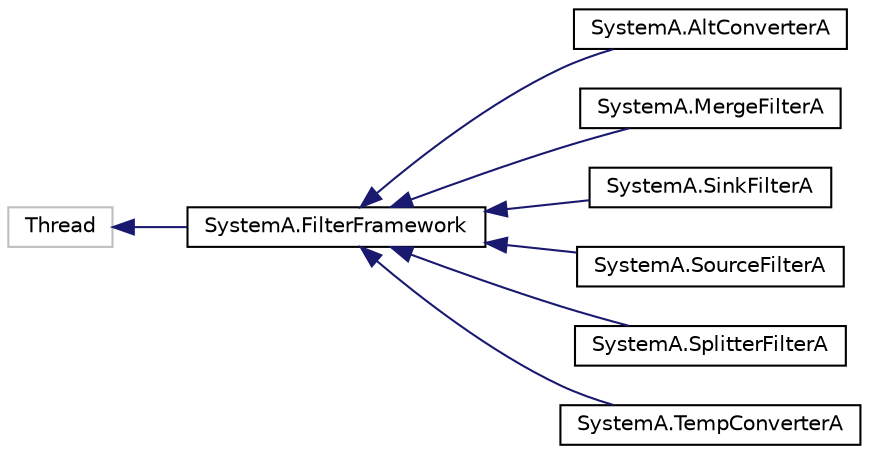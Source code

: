 digraph "Graphical Class Hierarchy"
{
  edge [fontname="Helvetica",fontsize="10",labelfontname="Helvetica",labelfontsize="10"];
  node [fontname="Helvetica",fontsize="10",shape=record];
  rankdir="LR";
  Node1 [label="Thread",height=0.2,width=0.4,color="grey75", fillcolor="white", style="filled"];
  Node1 -> Node2 [dir="back",color="midnightblue",fontsize="10",style="solid",fontname="Helvetica"];
  Node2 [label="SystemA.FilterFramework",height=0.2,width=0.4,color="black", fillcolor="white", style="filled",URL="$class_system_a_1_1_filter_framework.html"];
  Node2 -> Node3 [dir="back",color="midnightblue",fontsize="10",style="solid",fontname="Helvetica"];
  Node3 [label="SystemA.AltConverterA",height=0.2,width=0.4,color="black", fillcolor="white", style="filled",URL="$class_system_a_1_1_alt_converter_a.html"];
  Node2 -> Node4 [dir="back",color="midnightblue",fontsize="10",style="solid",fontname="Helvetica"];
  Node4 [label="SystemA.MergeFilterA",height=0.2,width=0.4,color="black", fillcolor="white", style="filled",URL="$class_system_a_1_1_merge_filter_a.html"];
  Node2 -> Node5 [dir="back",color="midnightblue",fontsize="10",style="solid",fontname="Helvetica"];
  Node5 [label="SystemA.SinkFilterA",height=0.2,width=0.4,color="black", fillcolor="white", style="filled",URL="$class_system_a_1_1_sink_filter_a.html"];
  Node2 -> Node6 [dir="back",color="midnightblue",fontsize="10",style="solid",fontname="Helvetica"];
  Node6 [label="SystemA.SourceFilterA",height=0.2,width=0.4,color="black", fillcolor="white", style="filled",URL="$class_system_a_1_1_source_filter_a.html"];
  Node2 -> Node7 [dir="back",color="midnightblue",fontsize="10",style="solid",fontname="Helvetica"];
  Node7 [label="SystemA.SplitterFilterA",height=0.2,width=0.4,color="black", fillcolor="white", style="filled",URL="$class_system_a_1_1_splitter_filter_a.html"];
  Node2 -> Node8 [dir="back",color="midnightblue",fontsize="10",style="solid",fontname="Helvetica"];
  Node8 [label="SystemA.TempConverterA",height=0.2,width=0.4,color="black", fillcolor="white", style="filled",URL="$class_system_a_1_1_temp_converter_a.html"];
}
